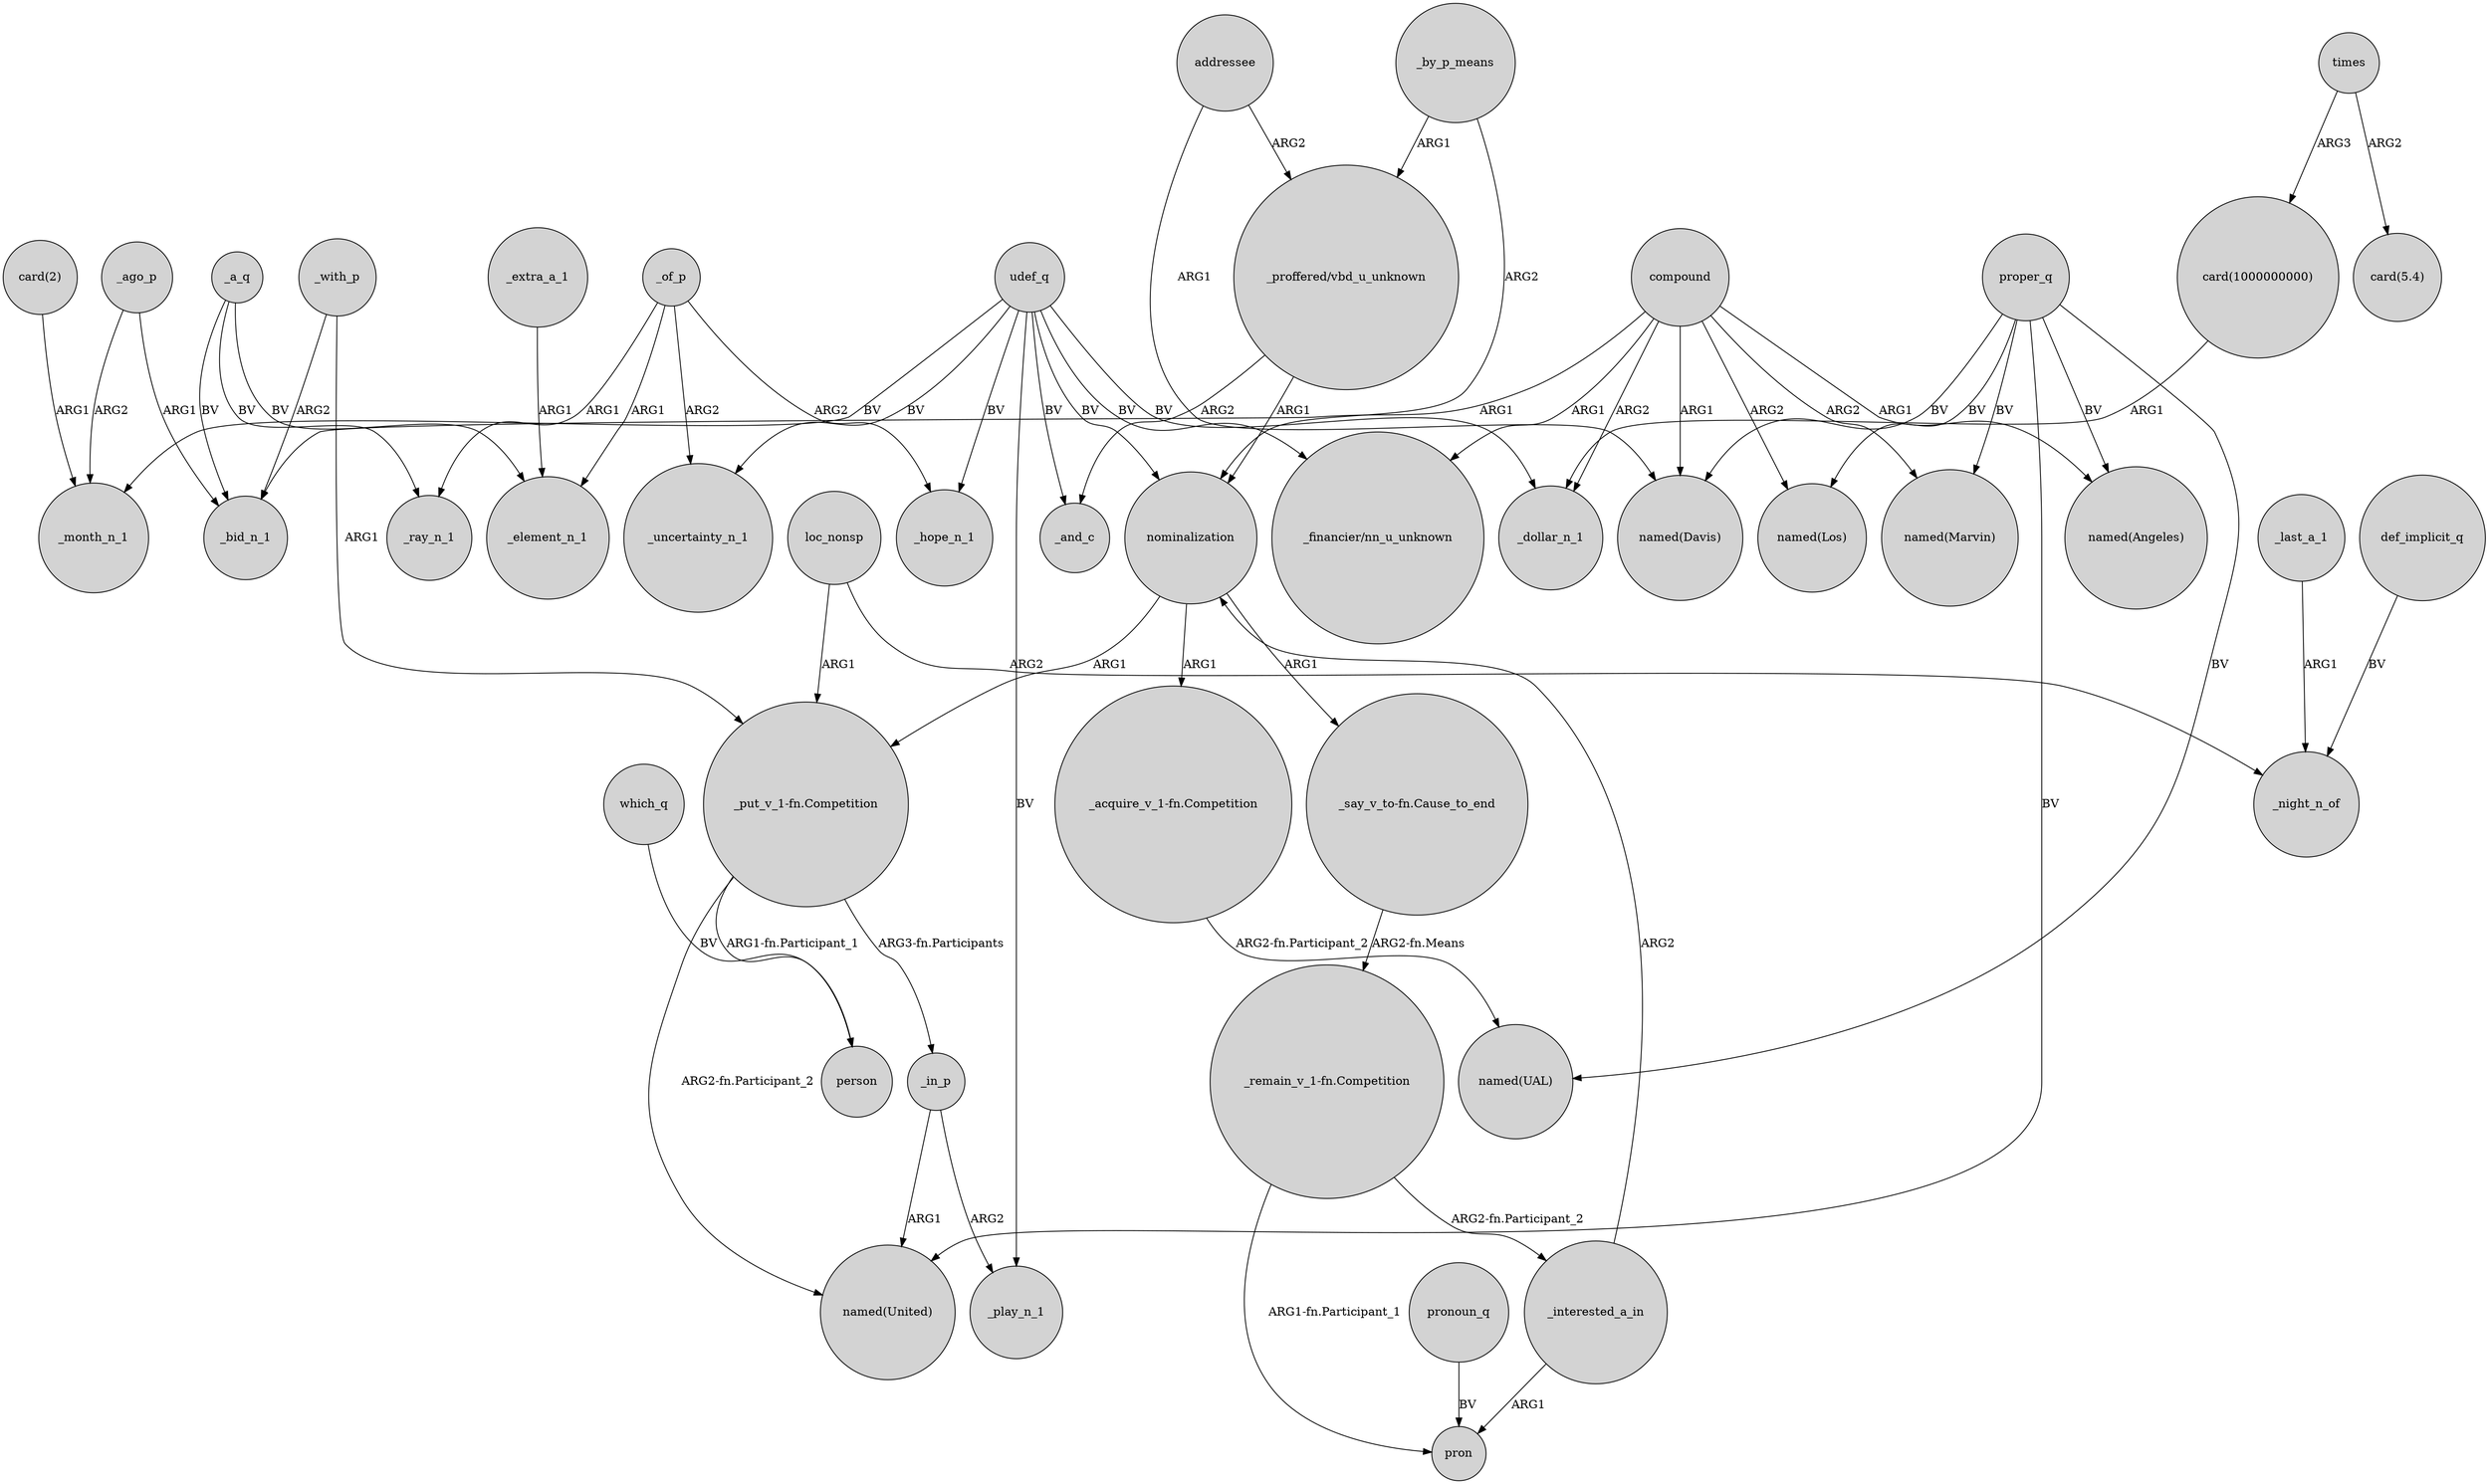 digraph {
	node [shape=circle style=filled]
	udef_q -> _month_n_1 [label=BV]
	_extra_a_1 -> _element_n_1 [label=ARG1]
	"card(1000000000)" -> _dollar_n_1 [label=ARG1]
	_a_q -> _bid_n_1 [label=BV]
	loc_nonsp -> "_put_v_1-fn.Competition" [label=ARG1]
	_of_p -> _hope_n_1 [label=ARG2]
	_a_q -> _ray_n_1 [label=BV]
	"_remain_v_1-fn.Competition" -> _interested_a_in [label="ARG2-fn.Participant_2"]
	addressee -> "named(Davis)" [label=ARG1]
	_interested_a_in -> nominalization [label=ARG2]
	_with_p -> "_put_v_1-fn.Competition" [label=ARG1]
	"_acquire_v_1-fn.Competition" -> "named(UAL)" [label="ARG2-fn.Participant_2"]
	which_q -> person [label=BV]
	nominalization -> "_say_v_to-fn.Cause_to_end" [label=ARG1]
	udef_q -> _uncertainty_n_1 [label=BV]
	"_put_v_1-fn.Competition" -> "named(United)" [label="ARG2-fn.Participant_2"]
	_of_p -> _element_n_1 [label=ARG1]
	compound -> "named(Marvin)" [label=ARG2]
	proper_q -> "named(Davis)" [label=BV]
	udef_q -> _hope_n_1 [label=BV]
	udef_q -> nominalization [label=BV]
	loc_nonsp -> _night_n_of [label=ARG2]
	_in_p -> "named(United)" [label=ARG1]
	proper_q -> "named(Marvin)" [label=BV]
	compound -> _dollar_n_1 [label=ARG2]
	"_proffered/vbd_u_unknown" -> nominalization [label=ARG1]
	udef_q -> _and_c [label=BV]
	times -> "card(1000000000)" [label=ARG3]
	compound -> "named(Los)" [label=ARG2]
	"card(2)" -> _month_n_1 [label=ARG1]
	proper_q -> "named(UAL)" [label=BV]
	_of_p -> _ray_n_1 [label=ARG1]
	pronoun_q -> pron [label=BV]
	udef_q -> "_financier/nn_u_unknown" [label=BV]
	_last_a_1 -> _night_n_of [label=ARG1]
	times -> "card(5.4)" [label=ARG2]
	_of_p -> _uncertainty_n_1 [label=ARG2]
	compound -> "named(Davis)" [label=ARG1]
	_by_p_means -> nominalization [label=ARG2]
	nominalization -> "_put_v_1-fn.Competition" [label=ARG1]
	compound -> "named(Angeles)" [label=ARG1]
	udef_q -> _dollar_n_1 [label=BV]
	_a_q -> _element_n_1 [label=BV]
	addressee -> "_proffered/vbd_u_unknown" [label=ARG2]
	proper_q -> "named(United)" [label=BV]
	proper_q -> "named(Los)" [label=BV]
	udef_q -> _play_n_1 [label=BV]
	"_put_v_1-fn.Competition" -> person [label="ARG1-fn.Participant_1"]
	_interested_a_in -> pron [label=ARG1]
	compound -> "_financier/nn_u_unknown" [label=ARG1]
	_ago_p -> _month_n_1 [label=ARG2]
	_ago_p -> _bid_n_1 [label=ARG1]
	proper_q -> "named(Angeles)" [label=BV]
	"_say_v_to-fn.Cause_to_end" -> "_remain_v_1-fn.Competition" [label="ARG2-fn.Means"]
	"_remain_v_1-fn.Competition" -> pron [label="ARG1-fn.Participant_1"]
	nominalization -> "_acquire_v_1-fn.Competition" [label=ARG1]
	_with_p -> _bid_n_1 [label=ARG2]
	compound -> _bid_n_1 [label=ARG1]
	def_implicit_q -> _night_n_of [label=BV]
	"_put_v_1-fn.Competition" -> _in_p [label="ARG3-fn.Participants"]
	_in_p -> _play_n_1 [label=ARG2]
	"_proffered/vbd_u_unknown" -> _and_c [label=ARG2]
	_by_p_means -> "_proffered/vbd_u_unknown" [label=ARG1]
}
